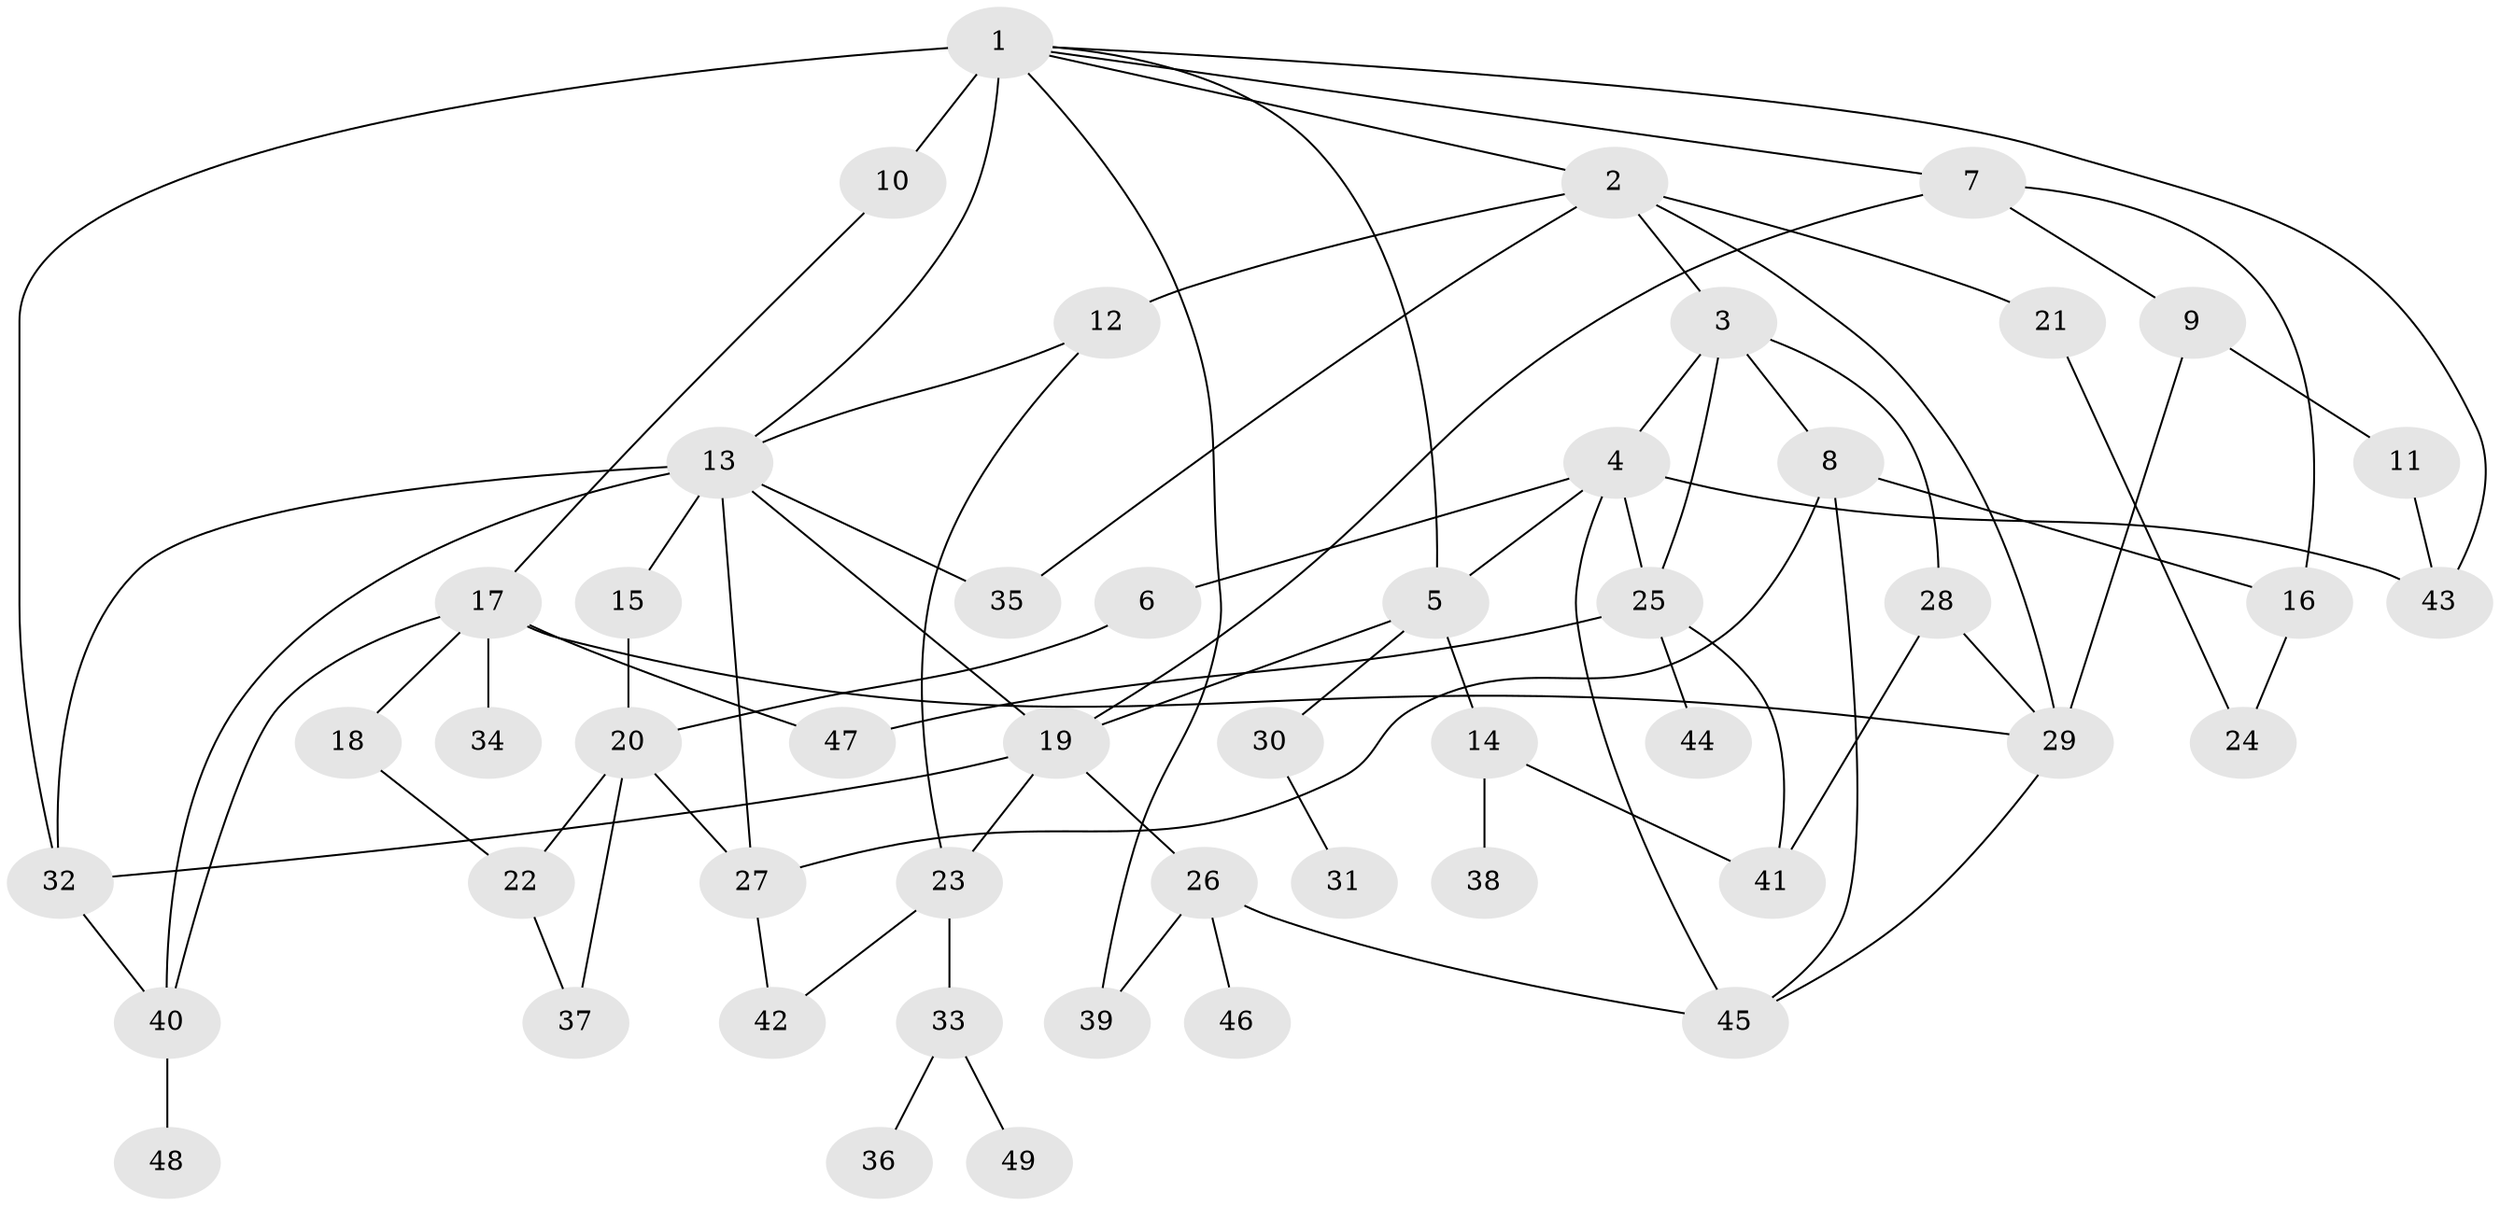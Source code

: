 // original degree distribution, {4: 0.10204081632653061, 7: 0.030612244897959183, 5: 0.07142857142857142, 2: 0.40816326530612246, 3: 0.19387755102040816, 6: 0.02040816326530612, 1: 0.17346938775510204}
// Generated by graph-tools (version 1.1) at 2025/33/03/09/25 02:33:59]
// undirected, 49 vertices, 79 edges
graph export_dot {
graph [start="1"]
  node [color=gray90,style=filled];
  1;
  2;
  3;
  4;
  5;
  6;
  7;
  8;
  9;
  10;
  11;
  12;
  13;
  14;
  15;
  16;
  17;
  18;
  19;
  20;
  21;
  22;
  23;
  24;
  25;
  26;
  27;
  28;
  29;
  30;
  31;
  32;
  33;
  34;
  35;
  36;
  37;
  38;
  39;
  40;
  41;
  42;
  43;
  44;
  45;
  46;
  47;
  48;
  49;
  1 -- 2 [weight=1.0];
  1 -- 5 [weight=1.0];
  1 -- 7 [weight=1.0];
  1 -- 10 [weight=4.0];
  1 -- 13 [weight=1.0];
  1 -- 32 [weight=1.0];
  1 -- 39 [weight=1.0];
  1 -- 43 [weight=1.0];
  2 -- 3 [weight=1.0];
  2 -- 12 [weight=1.0];
  2 -- 21 [weight=1.0];
  2 -- 29 [weight=1.0];
  2 -- 35 [weight=1.0];
  3 -- 4 [weight=1.0];
  3 -- 8 [weight=1.0];
  3 -- 25 [weight=1.0];
  3 -- 28 [weight=1.0];
  4 -- 5 [weight=1.0];
  4 -- 6 [weight=1.0];
  4 -- 25 [weight=2.0];
  4 -- 43 [weight=2.0];
  4 -- 45 [weight=1.0];
  5 -- 14 [weight=1.0];
  5 -- 19 [weight=1.0];
  5 -- 30 [weight=1.0];
  6 -- 20 [weight=1.0];
  7 -- 9 [weight=1.0];
  7 -- 16 [weight=1.0];
  7 -- 19 [weight=1.0];
  8 -- 16 [weight=1.0];
  8 -- 27 [weight=1.0];
  8 -- 45 [weight=1.0];
  9 -- 11 [weight=1.0];
  9 -- 29 [weight=1.0];
  10 -- 17 [weight=1.0];
  11 -- 43 [weight=2.0];
  12 -- 13 [weight=1.0];
  12 -- 23 [weight=1.0];
  13 -- 15 [weight=1.0];
  13 -- 19 [weight=1.0];
  13 -- 27 [weight=1.0];
  13 -- 32 [weight=2.0];
  13 -- 35 [weight=1.0];
  13 -- 40 [weight=1.0];
  14 -- 38 [weight=1.0];
  14 -- 41 [weight=1.0];
  15 -- 20 [weight=1.0];
  16 -- 24 [weight=1.0];
  17 -- 18 [weight=1.0];
  17 -- 29 [weight=1.0];
  17 -- 34 [weight=1.0];
  17 -- 40 [weight=1.0];
  17 -- 47 [weight=1.0];
  18 -- 22 [weight=1.0];
  19 -- 23 [weight=1.0];
  19 -- 26 [weight=1.0];
  19 -- 32 [weight=1.0];
  20 -- 22 [weight=1.0];
  20 -- 27 [weight=1.0];
  20 -- 37 [weight=1.0];
  21 -- 24 [weight=1.0];
  22 -- 37 [weight=1.0];
  23 -- 33 [weight=1.0];
  23 -- 42 [weight=1.0];
  25 -- 41 [weight=1.0];
  25 -- 44 [weight=1.0];
  25 -- 47 [weight=1.0];
  26 -- 39 [weight=1.0];
  26 -- 45 [weight=1.0];
  26 -- 46 [weight=1.0];
  27 -- 42 [weight=1.0];
  28 -- 29 [weight=1.0];
  28 -- 41 [weight=1.0];
  29 -- 45 [weight=1.0];
  30 -- 31 [weight=1.0];
  32 -- 40 [weight=1.0];
  33 -- 36 [weight=1.0];
  33 -- 49 [weight=1.0];
  40 -- 48 [weight=1.0];
}
